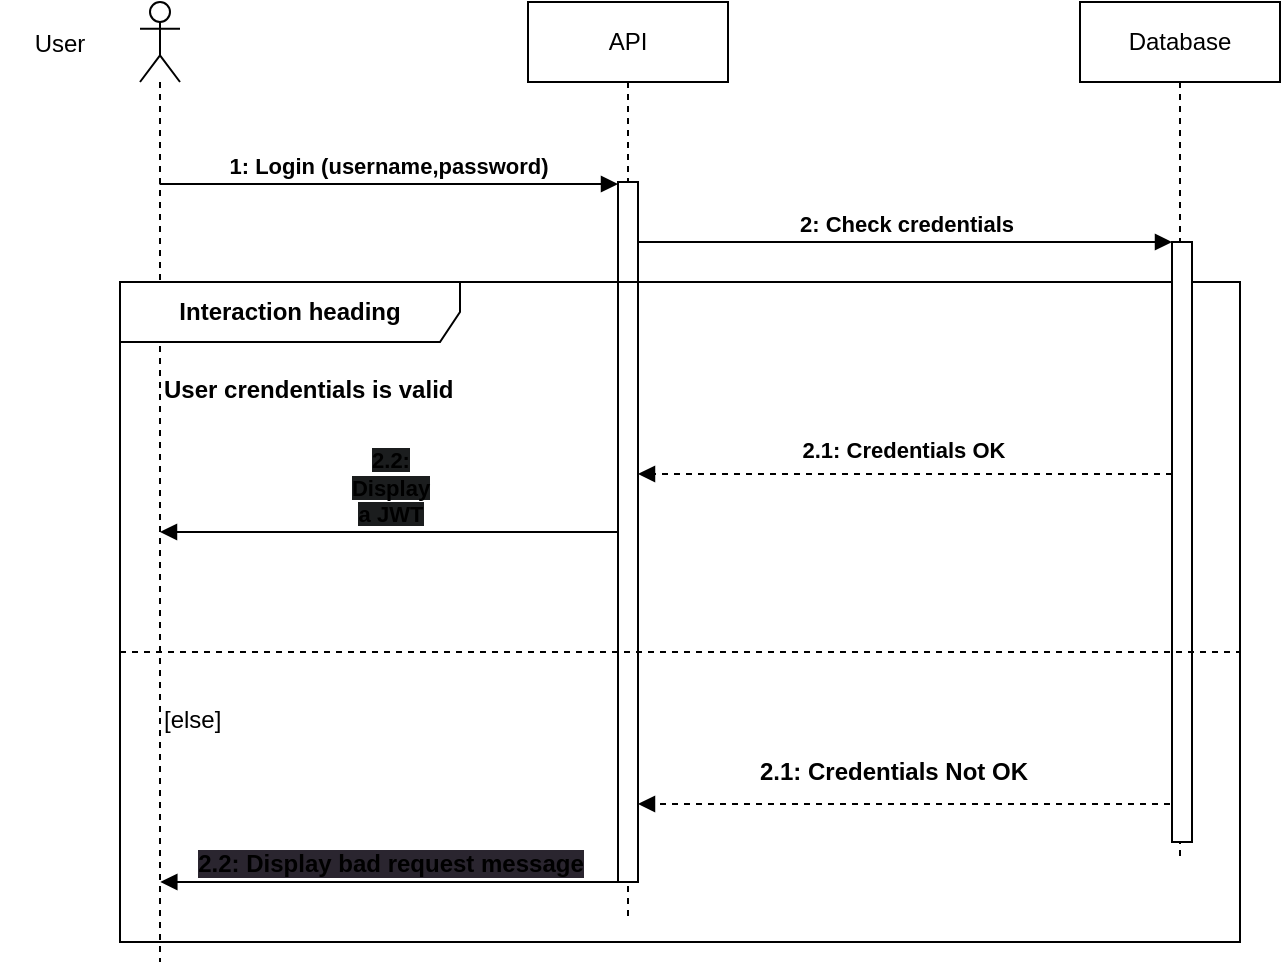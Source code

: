 <mxfile version="24.7.8">
  <diagram name="Page-1" id="o-z2eC26gKVoCjLt7r7J">
    <mxGraphModel dx="989" dy="610" grid="1" gridSize="10" guides="1" tooltips="1" connect="1" arrows="1" fold="1" page="1" pageScale="1" pageWidth="827" pageHeight="1169" math="0" shadow="0">
      <root>
        <mxCell id="0" />
        <mxCell id="1" parent="0" />
        <mxCell id="CGwy8Cs3MwyGED_WYgiG-1" value="API" style="shape=umlLifeline;perimeter=lifelinePerimeter;whiteSpace=wrap;html=1;container=1;dropTarget=0;collapsible=0;recursiveResize=0;outlineConnect=0;portConstraint=eastwest;newEdgeStyle={&quot;edgeStyle&quot;:&quot;elbowEdgeStyle&quot;,&quot;elbow&quot;:&quot;vertical&quot;,&quot;curved&quot;:0,&quot;rounded&quot;:0};" parent="1" vertex="1">
          <mxGeometry x="364" y="240" width="100" height="460" as="geometry" />
        </mxCell>
        <mxCell id="CGwy8Cs3MwyGED_WYgiG-17" value="" style="html=1;points=[[0,0,0,0,5],[0,1,0,0,-5],[1,0,0,0,5],[1,1,0,0,-5]];perimeter=orthogonalPerimeter;outlineConnect=0;targetShapes=umlLifeline;portConstraint=eastwest;newEdgeStyle={&quot;curved&quot;:0,&quot;rounded&quot;:0};" parent="CGwy8Cs3MwyGED_WYgiG-1" vertex="1">
          <mxGeometry x="45" y="90" width="10" height="350" as="geometry" />
        </mxCell>
        <mxCell id="CGwy8Cs3MwyGED_WYgiG-3" value="Database" style="shape=umlLifeline;perimeter=lifelinePerimeter;whiteSpace=wrap;html=1;container=1;dropTarget=0;collapsible=0;recursiveResize=0;outlineConnect=0;portConstraint=eastwest;newEdgeStyle={&quot;edgeStyle&quot;:&quot;elbowEdgeStyle&quot;,&quot;elbow&quot;:&quot;vertical&quot;,&quot;curved&quot;:0,&quot;rounded&quot;:0};" parent="1" vertex="1">
          <mxGeometry x="640" y="240" width="100" height="430" as="geometry" />
        </mxCell>
        <mxCell id="CGwy8Cs3MwyGED_WYgiG-5" value="" style="shape=umlLifeline;perimeter=lifelinePerimeter;whiteSpace=wrap;html=1;container=1;dropTarget=0;collapsible=0;recursiveResize=0;outlineConnect=0;portConstraint=eastwest;newEdgeStyle={&quot;curved&quot;:0,&quot;rounded&quot;:0};participant=umlActor;" parent="1" vertex="1">
          <mxGeometry x="170" y="240" width="20" height="480" as="geometry" />
        </mxCell>
        <mxCell id="CGwy8Cs3MwyGED_WYgiG-6" value="User" style="text;html=1;align=center;verticalAlign=middle;whiteSpace=wrap;rounded=0;" parent="1" vertex="1">
          <mxGeometry x="100" y="246" width="60" height="30" as="geometry" />
        </mxCell>
        <mxCell id="CGwy8Cs3MwyGED_WYgiG-7" value="1: Login (username,password)" style="html=1;verticalAlign=bottom;endArrow=block;curved=0;rounded=0;fontStyle=1" parent="1" edge="1">
          <mxGeometry width="80" relative="1" as="geometry">
            <mxPoint x="179.81" y="331" as="sourcePoint" />
            <mxPoint x="409" y="331" as="targetPoint" />
          </mxGeometry>
        </mxCell>
        <mxCell id="CGwy8Cs3MwyGED_WYgiG-8" value="2: Check credentials" style="html=1;verticalAlign=bottom;endArrow=block;curved=0;rounded=0;fontStyle=1" parent="1" target="CGwy8Cs3MwyGED_WYgiG-23" edge="1">
          <mxGeometry width="80" relative="1" as="geometry">
            <mxPoint x="419" y="360" as="sourcePoint" />
            <mxPoint x="685.0" y="360" as="targetPoint" />
          </mxGeometry>
        </mxCell>
        <mxCell id="CGwy8Cs3MwyGED_WYgiG-15" value="" style="html=1;verticalAlign=bottom;labelBackgroundColor=none;endArrow=block;endFill=1;dashed=1;rounded=0;" parent="1" edge="1">
          <mxGeometry width="160" relative="1" as="geometry">
            <mxPoint x="686" y="476" as="sourcePoint" />
            <mxPoint x="419" y="476" as="targetPoint" />
          </mxGeometry>
        </mxCell>
        <mxCell id="CGwy8Cs3MwyGED_WYgiG-12" value="Interaction heading" style="shape=umlFrame;whiteSpace=wrap;html=1;pointerEvents=0;recursiveResize=0;container=1;collapsible=0;width=170;fontStyle=1" parent="1" vertex="1">
          <mxGeometry x="160" y="380" width="560" height="330" as="geometry" />
        </mxCell>
        <mxCell id="CGwy8Cs3MwyGED_WYgiG-23" value="" style="html=1;points=[[0,0,0,0,5],[0,1,0,0,-5],[1,0,0,0,5],[1,1,0,0,-5]];perimeter=orthogonalPerimeter;outlineConnect=0;targetShapes=umlLifeline;portConstraint=eastwest;newEdgeStyle={&quot;curved&quot;:0,&quot;rounded&quot;:0};" parent="CGwy8Cs3MwyGED_WYgiG-12" vertex="1">
          <mxGeometry x="526" y="-20" width="10" height="300" as="geometry" />
        </mxCell>
        <mxCell id="CGwy8Cs3MwyGED_WYgiG-13" value="User crendentials is valid" style="text;html=1;fontStyle=1" parent="CGwy8Cs3MwyGED_WYgiG-12" vertex="1">
          <mxGeometry width="160" height="20" relative="1" as="geometry">
            <mxPoint x="20" y="40" as="offset" />
          </mxGeometry>
        </mxCell>
        <mxCell id="CGwy8Cs3MwyGED_WYgiG-14" value="[else]" style="line;strokeWidth=1;dashed=1;labelPosition=center;verticalLabelPosition=bottom;align=left;verticalAlign=top;spacingLeft=20;spacingTop=15;html=1;whiteSpace=wrap;" parent="CGwy8Cs3MwyGED_WYgiG-12" vertex="1">
          <mxGeometry y="180" width="560" height="10" as="geometry" />
        </mxCell>
        <mxCell id="CGwy8Cs3MwyGED_WYgiG-16" value="2.1: Credentials OK" style="text;html=1;align=center;verticalAlign=middle;whiteSpace=wrap;rounded=0;fontSize=11;fontStyle=1" parent="CGwy8Cs3MwyGED_WYgiG-12" vertex="1">
          <mxGeometry x="322" y="69" width="140" height="30" as="geometry" />
        </mxCell>
        <mxCell id="CGwy8Cs3MwyGED_WYgiG-21" value="2.1: Credentials Not OK" style="text;html=1;align=center;verticalAlign=middle;whiteSpace=wrap;rounded=0;fontStyle=1" parent="CGwy8Cs3MwyGED_WYgiG-12" vertex="1">
          <mxGeometry x="317" y="230" width="140" height="30" as="geometry" />
        </mxCell>
        <mxCell id="CGwy8Cs3MwyGED_WYgiG-22" value="" style="html=1;verticalAlign=bottom;labelBackgroundColor=none;endArrow=block;endFill=1;dashed=1;rounded=0;" parent="CGwy8Cs3MwyGED_WYgiG-12" target="CGwy8Cs3MwyGED_WYgiG-17" edge="1">
          <mxGeometry width="160" relative="1" as="geometry">
            <mxPoint x="525" y="261" as="sourcePoint" />
            <mxPoint x="290" y="260" as="targetPoint" />
          </mxGeometry>
        </mxCell>
        <mxCell id="2" value="&lt;span style=&quot;font-size: 12px; font-weight: 700; background-color: rgb(42, 37, 47);&quot;&gt;2.2: Display bad request message&lt;/span&gt;" style="html=1;verticalAlign=bottom;endArrow=block;" parent="1" edge="1">
          <mxGeometry width="80" relative="1" as="geometry">
            <mxPoint x="409" y="680" as="sourcePoint" />
            <mxPoint x="180.167" y="680" as="targetPoint" />
          </mxGeometry>
        </mxCell>
        <mxCell id="eHkDJyVZJVbwb1l2WkBo-2" value="&lt;span style=&quot;font-weight: 700; text-wrap: wrap; background-color: rgb(27, 29, 30);&quot;&gt;2.2: Display a JWT&lt;/span&gt;" style="html=1;verticalAlign=bottom;endArrow=block;curved=0;rounded=0;" edge="1" parent="1" source="CGwy8Cs3MwyGED_WYgiG-17" target="CGwy8Cs3MwyGED_WYgiG-5">
          <mxGeometry width="80" relative="1" as="geometry">
            <mxPoint x="330" y="500" as="sourcePoint" />
            <mxPoint x="250" y="500" as="targetPoint" />
          </mxGeometry>
        </mxCell>
      </root>
    </mxGraphModel>
  </diagram>
</mxfile>

